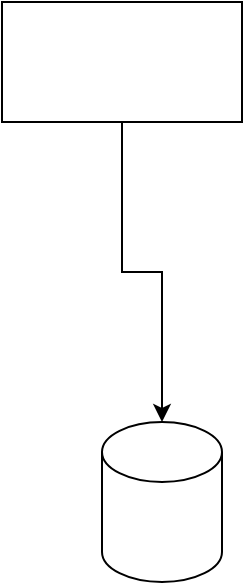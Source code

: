 <mxfile version="14.1.1" type="github">
  <diagram id="v8sGLVyEiVf0KtJKTmZj" name="Page-1">
    <mxGraphModel dx="1381" dy="889" grid="1" gridSize="10" guides="1" tooltips="1" connect="1" arrows="1" fold="1" page="1" pageScale="1" pageWidth="827" pageHeight="1169" math="0" shadow="0">
      <root>
        <mxCell id="0" />
        <mxCell id="1" parent="0" />
        <mxCell id="K9eSAnusQMczQDVNusgp-3" style="edgeStyle=orthogonalEdgeStyle;rounded=0;orthogonalLoop=1;jettySize=auto;html=1;exitX=0.5;exitY=1;exitDx=0;exitDy=0;" edge="1" parent="1" source="K9eSAnusQMczQDVNusgp-1" target="K9eSAnusQMczQDVNusgp-2">
          <mxGeometry relative="1" as="geometry" />
        </mxCell>
        <mxCell id="K9eSAnusQMczQDVNusgp-1" value="" style="rounded=0;whiteSpace=wrap;html=1;" vertex="1" parent="1">
          <mxGeometry x="190" y="270" width="120" height="60" as="geometry" />
        </mxCell>
        <mxCell id="K9eSAnusQMczQDVNusgp-2" value="" style="shape=cylinder3;whiteSpace=wrap;html=1;boundedLbl=1;backgroundOutline=1;size=15;" vertex="1" parent="1">
          <mxGeometry x="240" y="480" width="60" height="80" as="geometry" />
        </mxCell>
      </root>
    </mxGraphModel>
  </diagram>
</mxfile>
